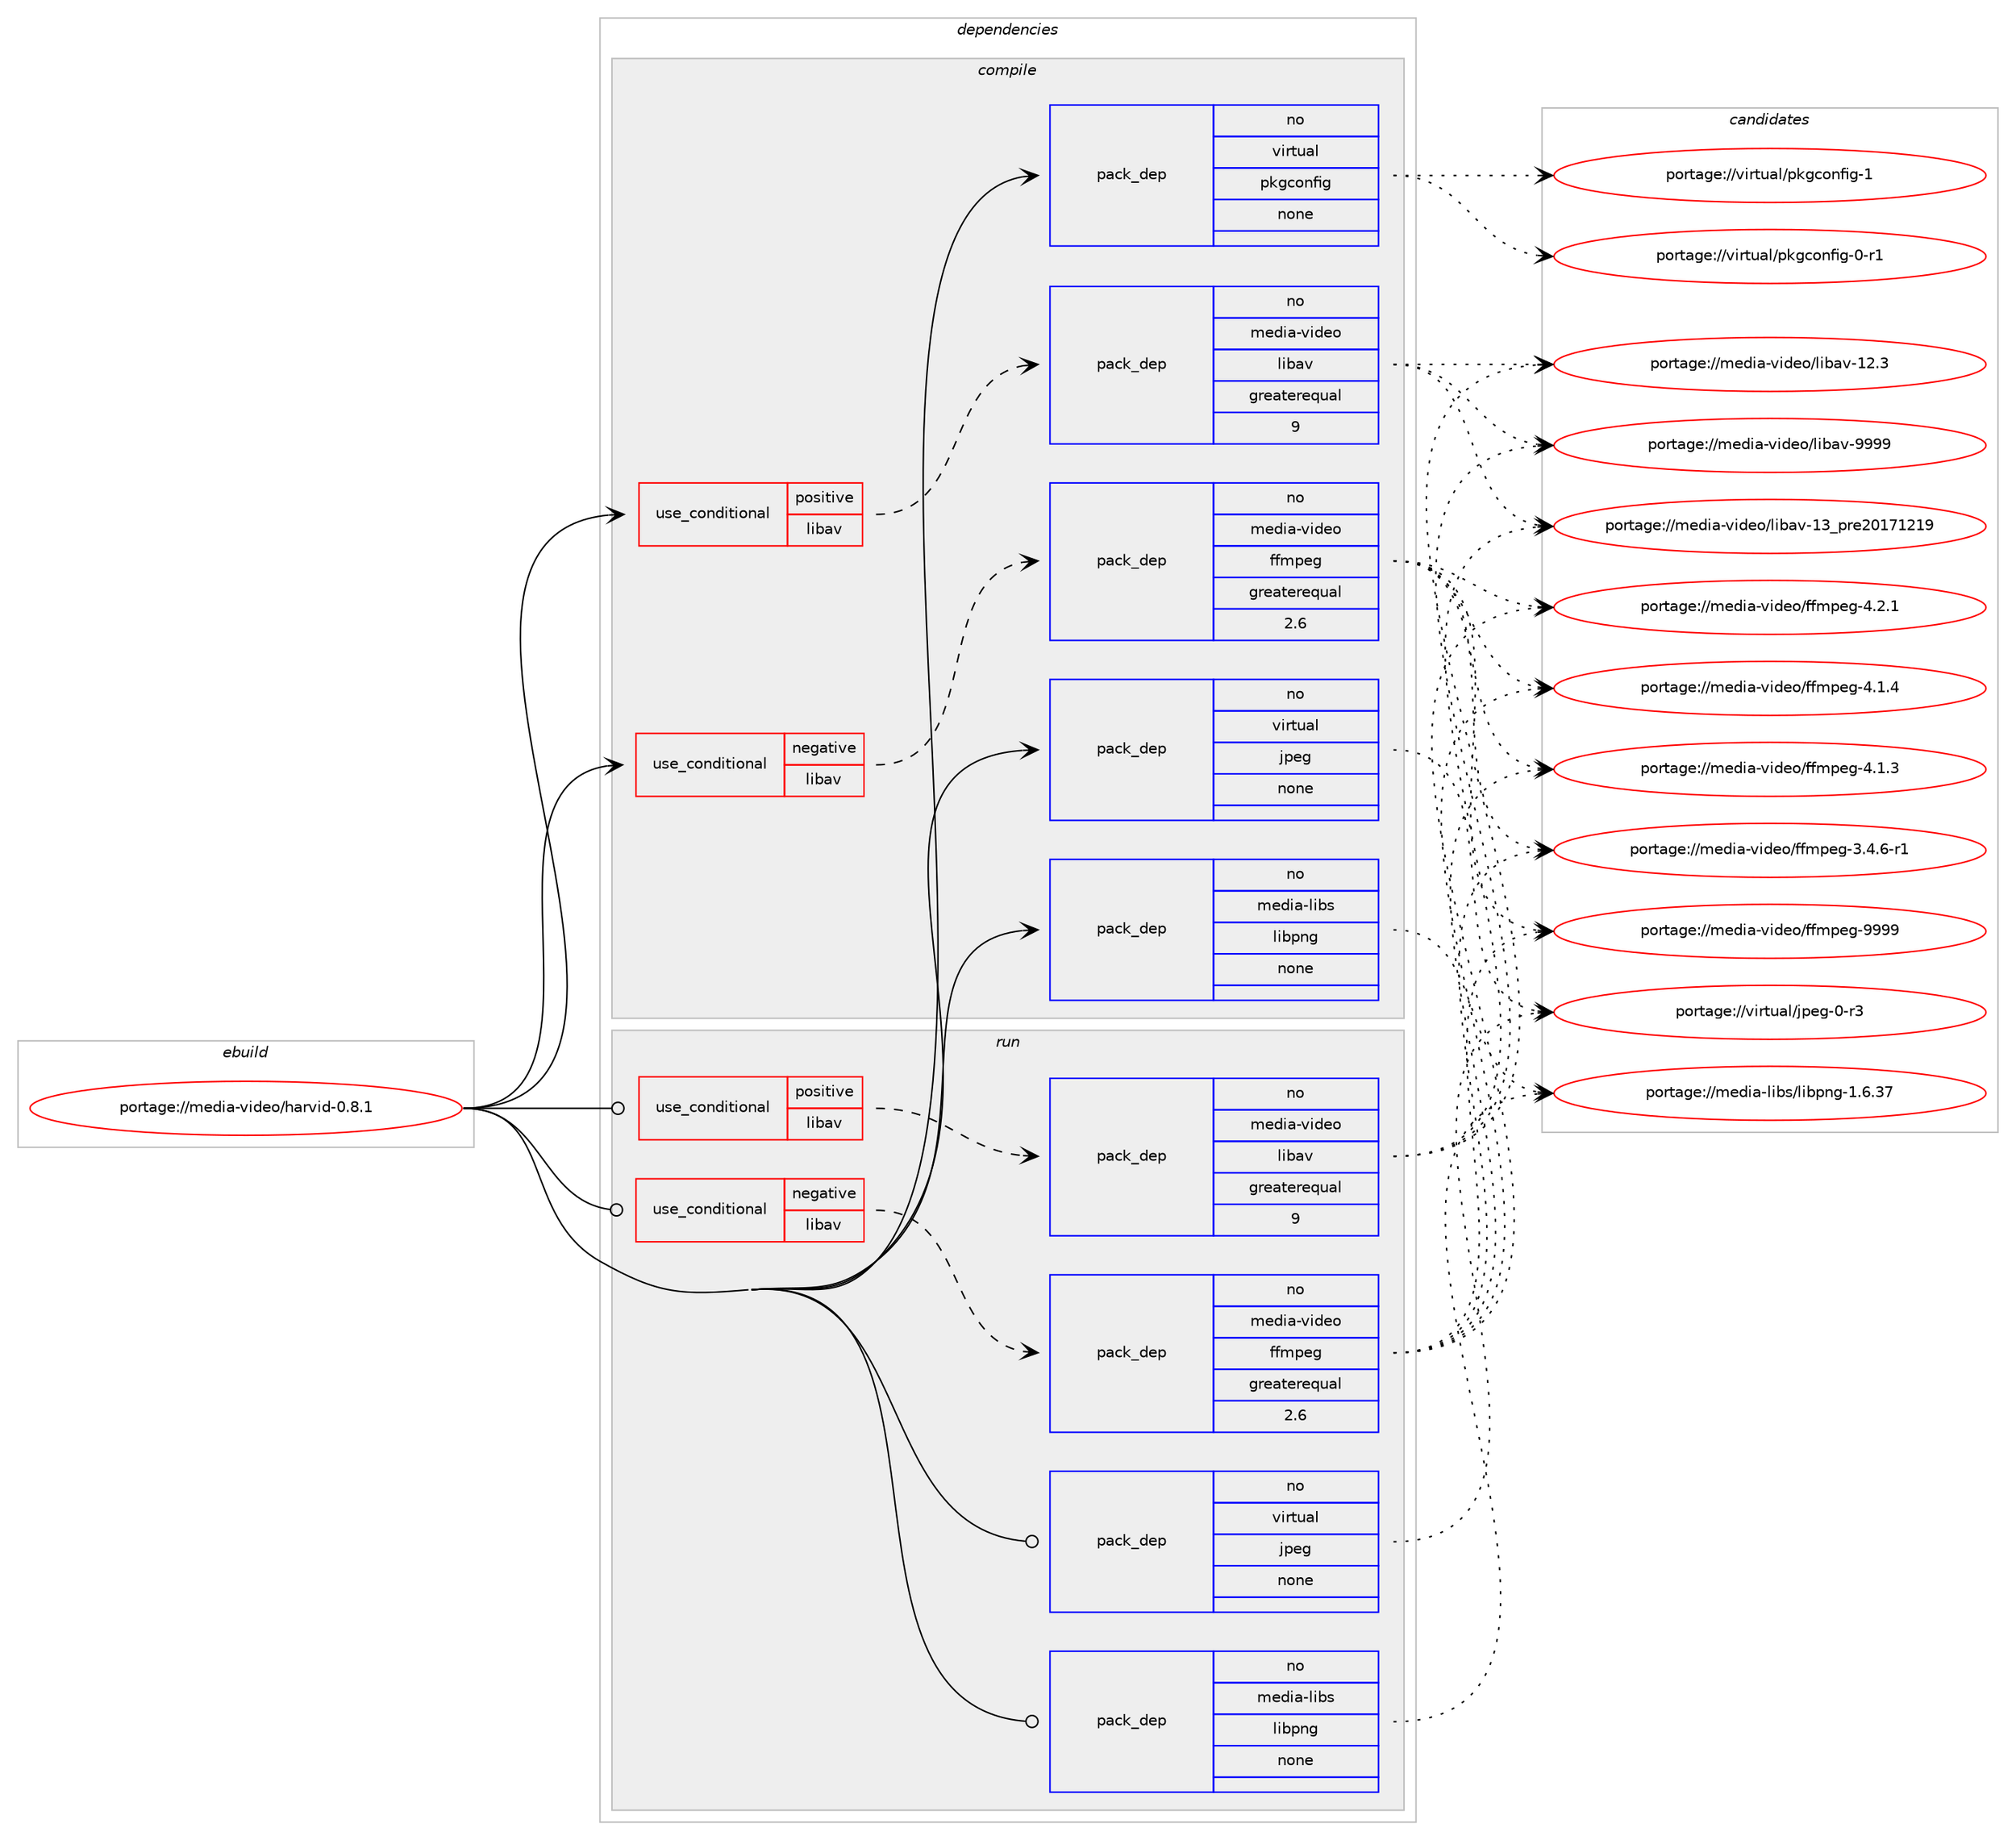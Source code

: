 digraph prolog {

# *************
# Graph options
# *************

newrank=true;
concentrate=true;
compound=true;
graph [rankdir=LR,fontname=Helvetica,fontsize=10,ranksep=1.5];#, ranksep=2.5, nodesep=0.2];
edge  [arrowhead=vee];
node  [fontname=Helvetica,fontsize=10];

# **********
# The ebuild
# **********

subgraph cluster_leftcol {
color=gray;
rank=same;
label=<<i>ebuild</i>>;
id [label="portage://media-video/harvid-0.8.1", color=red, width=4, href="../media-video/harvid-0.8.1.svg"];
}

# ****************
# The dependencies
# ****************

subgraph cluster_midcol {
color=gray;
label=<<i>dependencies</i>>;
subgraph cluster_compile {
fillcolor="#eeeeee";
style=filled;
label=<<i>compile</i>>;
subgraph cond39473 {
dependency178011 [label=<<TABLE BORDER="0" CELLBORDER="1" CELLSPACING="0" CELLPADDING="4"><TR><TD ROWSPAN="3" CELLPADDING="10">use_conditional</TD></TR><TR><TD>negative</TD></TR><TR><TD>libav</TD></TR></TABLE>>, shape=none, color=red];
subgraph pack135719 {
dependency178012 [label=<<TABLE BORDER="0" CELLBORDER="1" CELLSPACING="0" CELLPADDING="4" WIDTH="220"><TR><TD ROWSPAN="6" CELLPADDING="30">pack_dep</TD></TR><TR><TD WIDTH="110">no</TD></TR><TR><TD>media-video</TD></TR><TR><TD>ffmpeg</TD></TR><TR><TD>greaterequal</TD></TR><TR><TD>2.6</TD></TR></TABLE>>, shape=none, color=blue];
}
dependency178011:e -> dependency178012:w [weight=20,style="dashed",arrowhead="vee"];
}
id:e -> dependency178011:w [weight=20,style="solid",arrowhead="vee"];
subgraph cond39474 {
dependency178013 [label=<<TABLE BORDER="0" CELLBORDER="1" CELLSPACING="0" CELLPADDING="4"><TR><TD ROWSPAN="3" CELLPADDING="10">use_conditional</TD></TR><TR><TD>positive</TD></TR><TR><TD>libav</TD></TR></TABLE>>, shape=none, color=red];
subgraph pack135720 {
dependency178014 [label=<<TABLE BORDER="0" CELLBORDER="1" CELLSPACING="0" CELLPADDING="4" WIDTH="220"><TR><TD ROWSPAN="6" CELLPADDING="30">pack_dep</TD></TR><TR><TD WIDTH="110">no</TD></TR><TR><TD>media-video</TD></TR><TR><TD>libav</TD></TR><TR><TD>greaterequal</TD></TR><TR><TD>9</TD></TR></TABLE>>, shape=none, color=blue];
}
dependency178013:e -> dependency178014:w [weight=20,style="dashed",arrowhead="vee"];
}
id:e -> dependency178013:w [weight=20,style="solid",arrowhead="vee"];
subgraph pack135721 {
dependency178015 [label=<<TABLE BORDER="0" CELLBORDER="1" CELLSPACING="0" CELLPADDING="4" WIDTH="220"><TR><TD ROWSPAN="6" CELLPADDING="30">pack_dep</TD></TR><TR><TD WIDTH="110">no</TD></TR><TR><TD>media-libs</TD></TR><TR><TD>libpng</TD></TR><TR><TD>none</TD></TR><TR><TD></TD></TR></TABLE>>, shape=none, color=blue];
}
id:e -> dependency178015:w [weight=20,style="solid",arrowhead="vee"];
subgraph pack135722 {
dependency178016 [label=<<TABLE BORDER="0" CELLBORDER="1" CELLSPACING="0" CELLPADDING="4" WIDTH="220"><TR><TD ROWSPAN="6" CELLPADDING="30">pack_dep</TD></TR><TR><TD WIDTH="110">no</TD></TR><TR><TD>virtual</TD></TR><TR><TD>jpeg</TD></TR><TR><TD>none</TD></TR><TR><TD></TD></TR></TABLE>>, shape=none, color=blue];
}
id:e -> dependency178016:w [weight=20,style="solid",arrowhead="vee"];
subgraph pack135723 {
dependency178017 [label=<<TABLE BORDER="0" CELLBORDER="1" CELLSPACING="0" CELLPADDING="4" WIDTH="220"><TR><TD ROWSPAN="6" CELLPADDING="30">pack_dep</TD></TR><TR><TD WIDTH="110">no</TD></TR><TR><TD>virtual</TD></TR><TR><TD>pkgconfig</TD></TR><TR><TD>none</TD></TR><TR><TD></TD></TR></TABLE>>, shape=none, color=blue];
}
id:e -> dependency178017:w [weight=20,style="solid",arrowhead="vee"];
}
subgraph cluster_compileandrun {
fillcolor="#eeeeee";
style=filled;
label=<<i>compile and run</i>>;
}
subgraph cluster_run {
fillcolor="#eeeeee";
style=filled;
label=<<i>run</i>>;
subgraph cond39475 {
dependency178018 [label=<<TABLE BORDER="0" CELLBORDER="1" CELLSPACING="0" CELLPADDING="4"><TR><TD ROWSPAN="3" CELLPADDING="10">use_conditional</TD></TR><TR><TD>negative</TD></TR><TR><TD>libav</TD></TR></TABLE>>, shape=none, color=red];
subgraph pack135724 {
dependency178019 [label=<<TABLE BORDER="0" CELLBORDER="1" CELLSPACING="0" CELLPADDING="4" WIDTH="220"><TR><TD ROWSPAN="6" CELLPADDING="30">pack_dep</TD></TR><TR><TD WIDTH="110">no</TD></TR><TR><TD>media-video</TD></TR><TR><TD>ffmpeg</TD></TR><TR><TD>greaterequal</TD></TR><TR><TD>2.6</TD></TR></TABLE>>, shape=none, color=blue];
}
dependency178018:e -> dependency178019:w [weight=20,style="dashed",arrowhead="vee"];
}
id:e -> dependency178018:w [weight=20,style="solid",arrowhead="odot"];
subgraph cond39476 {
dependency178020 [label=<<TABLE BORDER="0" CELLBORDER="1" CELLSPACING="0" CELLPADDING="4"><TR><TD ROWSPAN="3" CELLPADDING="10">use_conditional</TD></TR><TR><TD>positive</TD></TR><TR><TD>libav</TD></TR></TABLE>>, shape=none, color=red];
subgraph pack135725 {
dependency178021 [label=<<TABLE BORDER="0" CELLBORDER="1" CELLSPACING="0" CELLPADDING="4" WIDTH="220"><TR><TD ROWSPAN="6" CELLPADDING="30">pack_dep</TD></TR><TR><TD WIDTH="110">no</TD></TR><TR><TD>media-video</TD></TR><TR><TD>libav</TD></TR><TR><TD>greaterequal</TD></TR><TR><TD>9</TD></TR></TABLE>>, shape=none, color=blue];
}
dependency178020:e -> dependency178021:w [weight=20,style="dashed",arrowhead="vee"];
}
id:e -> dependency178020:w [weight=20,style="solid",arrowhead="odot"];
subgraph pack135726 {
dependency178022 [label=<<TABLE BORDER="0" CELLBORDER="1" CELLSPACING="0" CELLPADDING="4" WIDTH="220"><TR><TD ROWSPAN="6" CELLPADDING="30">pack_dep</TD></TR><TR><TD WIDTH="110">no</TD></TR><TR><TD>media-libs</TD></TR><TR><TD>libpng</TD></TR><TR><TD>none</TD></TR><TR><TD></TD></TR></TABLE>>, shape=none, color=blue];
}
id:e -> dependency178022:w [weight=20,style="solid",arrowhead="odot"];
subgraph pack135727 {
dependency178023 [label=<<TABLE BORDER="0" CELLBORDER="1" CELLSPACING="0" CELLPADDING="4" WIDTH="220"><TR><TD ROWSPAN="6" CELLPADDING="30">pack_dep</TD></TR><TR><TD WIDTH="110">no</TD></TR><TR><TD>virtual</TD></TR><TR><TD>jpeg</TD></TR><TR><TD>none</TD></TR><TR><TD></TD></TR></TABLE>>, shape=none, color=blue];
}
id:e -> dependency178023:w [weight=20,style="solid",arrowhead="odot"];
}
}

# **************
# The candidates
# **************

subgraph cluster_choices {
rank=same;
color=gray;
label=<<i>candidates</i>>;

subgraph choice135719 {
color=black;
nodesep=1;
choice1091011001059745118105100101111471021021091121011034557575757 [label="portage://media-video/ffmpeg-9999", color=red, width=4,href="../media-video/ffmpeg-9999.svg"];
choice109101100105974511810510010111147102102109112101103455246504649 [label="portage://media-video/ffmpeg-4.2.1", color=red, width=4,href="../media-video/ffmpeg-4.2.1.svg"];
choice109101100105974511810510010111147102102109112101103455246494652 [label="portage://media-video/ffmpeg-4.1.4", color=red, width=4,href="../media-video/ffmpeg-4.1.4.svg"];
choice109101100105974511810510010111147102102109112101103455246494651 [label="portage://media-video/ffmpeg-4.1.3", color=red, width=4,href="../media-video/ffmpeg-4.1.3.svg"];
choice1091011001059745118105100101111471021021091121011034551465246544511449 [label="portage://media-video/ffmpeg-3.4.6-r1", color=red, width=4,href="../media-video/ffmpeg-3.4.6-r1.svg"];
dependency178012:e -> choice1091011001059745118105100101111471021021091121011034557575757:w [style=dotted,weight="100"];
dependency178012:e -> choice109101100105974511810510010111147102102109112101103455246504649:w [style=dotted,weight="100"];
dependency178012:e -> choice109101100105974511810510010111147102102109112101103455246494652:w [style=dotted,weight="100"];
dependency178012:e -> choice109101100105974511810510010111147102102109112101103455246494651:w [style=dotted,weight="100"];
dependency178012:e -> choice1091011001059745118105100101111471021021091121011034551465246544511449:w [style=dotted,weight="100"];
}
subgraph choice135720 {
color=black;
nodesep=1;
choice10910110010597451181051001011114710810598971184557575757 [label="portage://media-video/libav-9999", color=red, width=4,href="../media-video/libav-9999.svg"];
choice1091011001059745118105100101111471081059897118454951951121141015048495549504957 [label="portage://media-video/libav-13_pre20171219", color=red, width=4,href="../media-video/libav-13_pre20171219.svg"];
choice10910110010597451181051001011114710810598971184549504651 [label="portage://media-video/libav-12.3", color=red, width=4,href="../media-video/libav-12.3.svg"];
dependency178014:e -> choice10910110010597451181051001011114710810598971184557575757:w [style=dotted,weight="100"];
dependency178014:e -> choice1091011001059745118105100101111471081059897118454951951121141015048495549504957:w [style=dotted,weight="100"];
dependency178014:e -> choice10910110010597451181051001011114710810598971184549504651:w [style=dotted,weight="100"];
}
subgraph choice135721 {
color=black;
nodesep=1;
choice109101100105974510810598115471081059811211010345494654465155 [label="portage://media-libs/libpng-1.6.37", color=red, width=4,href="../media-libs/libpng-1.6.37.svg"];
dependency178015:e -> choice109101100105974510810598115471081059811211010345494654465155:w [style=dotted,weight="100"];
}
subgraph choice135722 {
color=black;
nodesep=1;
choice118105114116117971084710611210110345484511451 [label="portage://virtual/jpeg-0-r3", color=red, width=4,href="../virtual/jpeg-0-r3.svg"];
dependency178016:e -> choice118105114116117971084710611210110345484511451:w [style=dotted,weight="100"];
}
subgraph choice135723 {
color=black;
nodesep=1;
choice1181051141161179710847112107103991111101021051034549 [label="portage://virtual/pkgconfig-1", color=red, width=4,href="../virtual/pkgconfig-1.svg"];
choice11810511411611797108471121071039911111010210510345484511449 [label="portage://virtual/pkgconfig-0-r1", color=red, width=4,href="../virtual/pkgconfig-0-r1.svg"];
dependency178017:e -> choice1181051141161179710847112107103991111101021051034549:w [style=dotted,weight="100"];
dependency178017:e -> choice11810511411611797108471121071039911111010210510345484511449:w [style=dotted,weight="100"];
}
subgraph choice135724 {
color=black;
nodesep=1;
choice1091011001059745118105100101111471021021091121011034557575757 [label="portage://media-video/ffmpeg-9999", color=red, width=4,href="../media-video/ffmpeg-9999.svg"];
choice109101100105974511810510010111147102102109112101103455246504649 [label="portage://media-video/ffmpeg-4.2.1", color=red, width=4,href="../media-video/ffmpeg-4.2.1.svg"];
choice109101100105974511810510010111147102102109112101103455246494652 [label="portage://media-video/ffmpeg-4.1.4", color=red, width=4,href="../media-video/ffmpeg-4.1.4.svg"];
choice109101100105974511810510010111147102102109112101103455246494651 [label="portage://media-video/ffmpeg-4.1.3", color=red, width=4,href="../media-video/ffmpeg-4.1.3.svg"];
choice1091011001059745118105100101111471021021091121011034551465246544511449 [label="portage://media-video/ffmpeg-3.4.6-r1", color=red, width=4,href="../media-video/ffmpeg-3.4.6-r1.svg"];
dependency178019:e -> choice1091011001059745118105100101111471021021091121011034557575757:w [style=dotted,weight="100"];
dependency178019:e -> choice109101100105974511810510010111147102102109112101103455246504649:w [style=dotted,weight="100"];
dependency178019:e -> choice109101100105974511810510010111147102102109112101103455246494652:w [style=dotted,weight="100"];
dependency178019:e -> choice109101100105974511810510010111147102102109112101103455246494651:w [style=dotted,weight="100"];
dependency178019:e -> choice1091011001059745118105100101111471021021091121011034551465246544511449:w [style=dotted,weight="100"];
}
subgraph choice135725 {
color=black;
nodesep=1;
choice10910110010597451181051001011114710810598971184557575757 [label="portage://media-video/libav-9999", color=red, width=4,href="../media-video/libav-9999.svg"];
choice1091011001059745118105100101111471081059897118454951951121141015048495549504957 [label="portage://media-video/libav-13_pre20171219", color=red, width=4,href="../media-video/libav-13_pre20171219.svg"];
choice10910110010597451181051001011114710810598971184549504651 [label="portage://media-video/libav-12.3", color=red, width=4,href="../media-video/libav-12.3.svg"];
dependency178021:e -> choice10910110010597451181051001011114710810598971184557575757:w [style=dotted,weight="100"];
dependency178021:e -> choice1091011001059745118105100101111471081059897118454951951121141015048495549504957:w [style=dotted,weight="100"];
dependency178021:e -> choice10910110010597451181051001011114710810598971184549504651:w [style=dotted,weight="100"];
}
subgraph choice135726 {
color=black;
nodesep=1;
choice109101100105974510810598115471081059811211010345494654465155 [label="portage://media-libs/libpng-1.6.37", color=red, width=4,href="../media-libs/libpng-1.6.37.svg"];
dependency178022:e -> choice109101100105974510810598115471081059811211010345494654465155:w [style=dotted,weight="100"];
}
subgraph choice135727 {
color=black;
nodesep=1;
choice118105114116117971084710611210110345484511451 [label="portage://virtual/jpeg-0-r3", color=red, width=4,href="../virtual/jpeg-0-r3.svg"];
dependency178023:e -> choice118105114116117971084710611210110345484511451:w [style=dotted,weight="100"];
}
}

}
